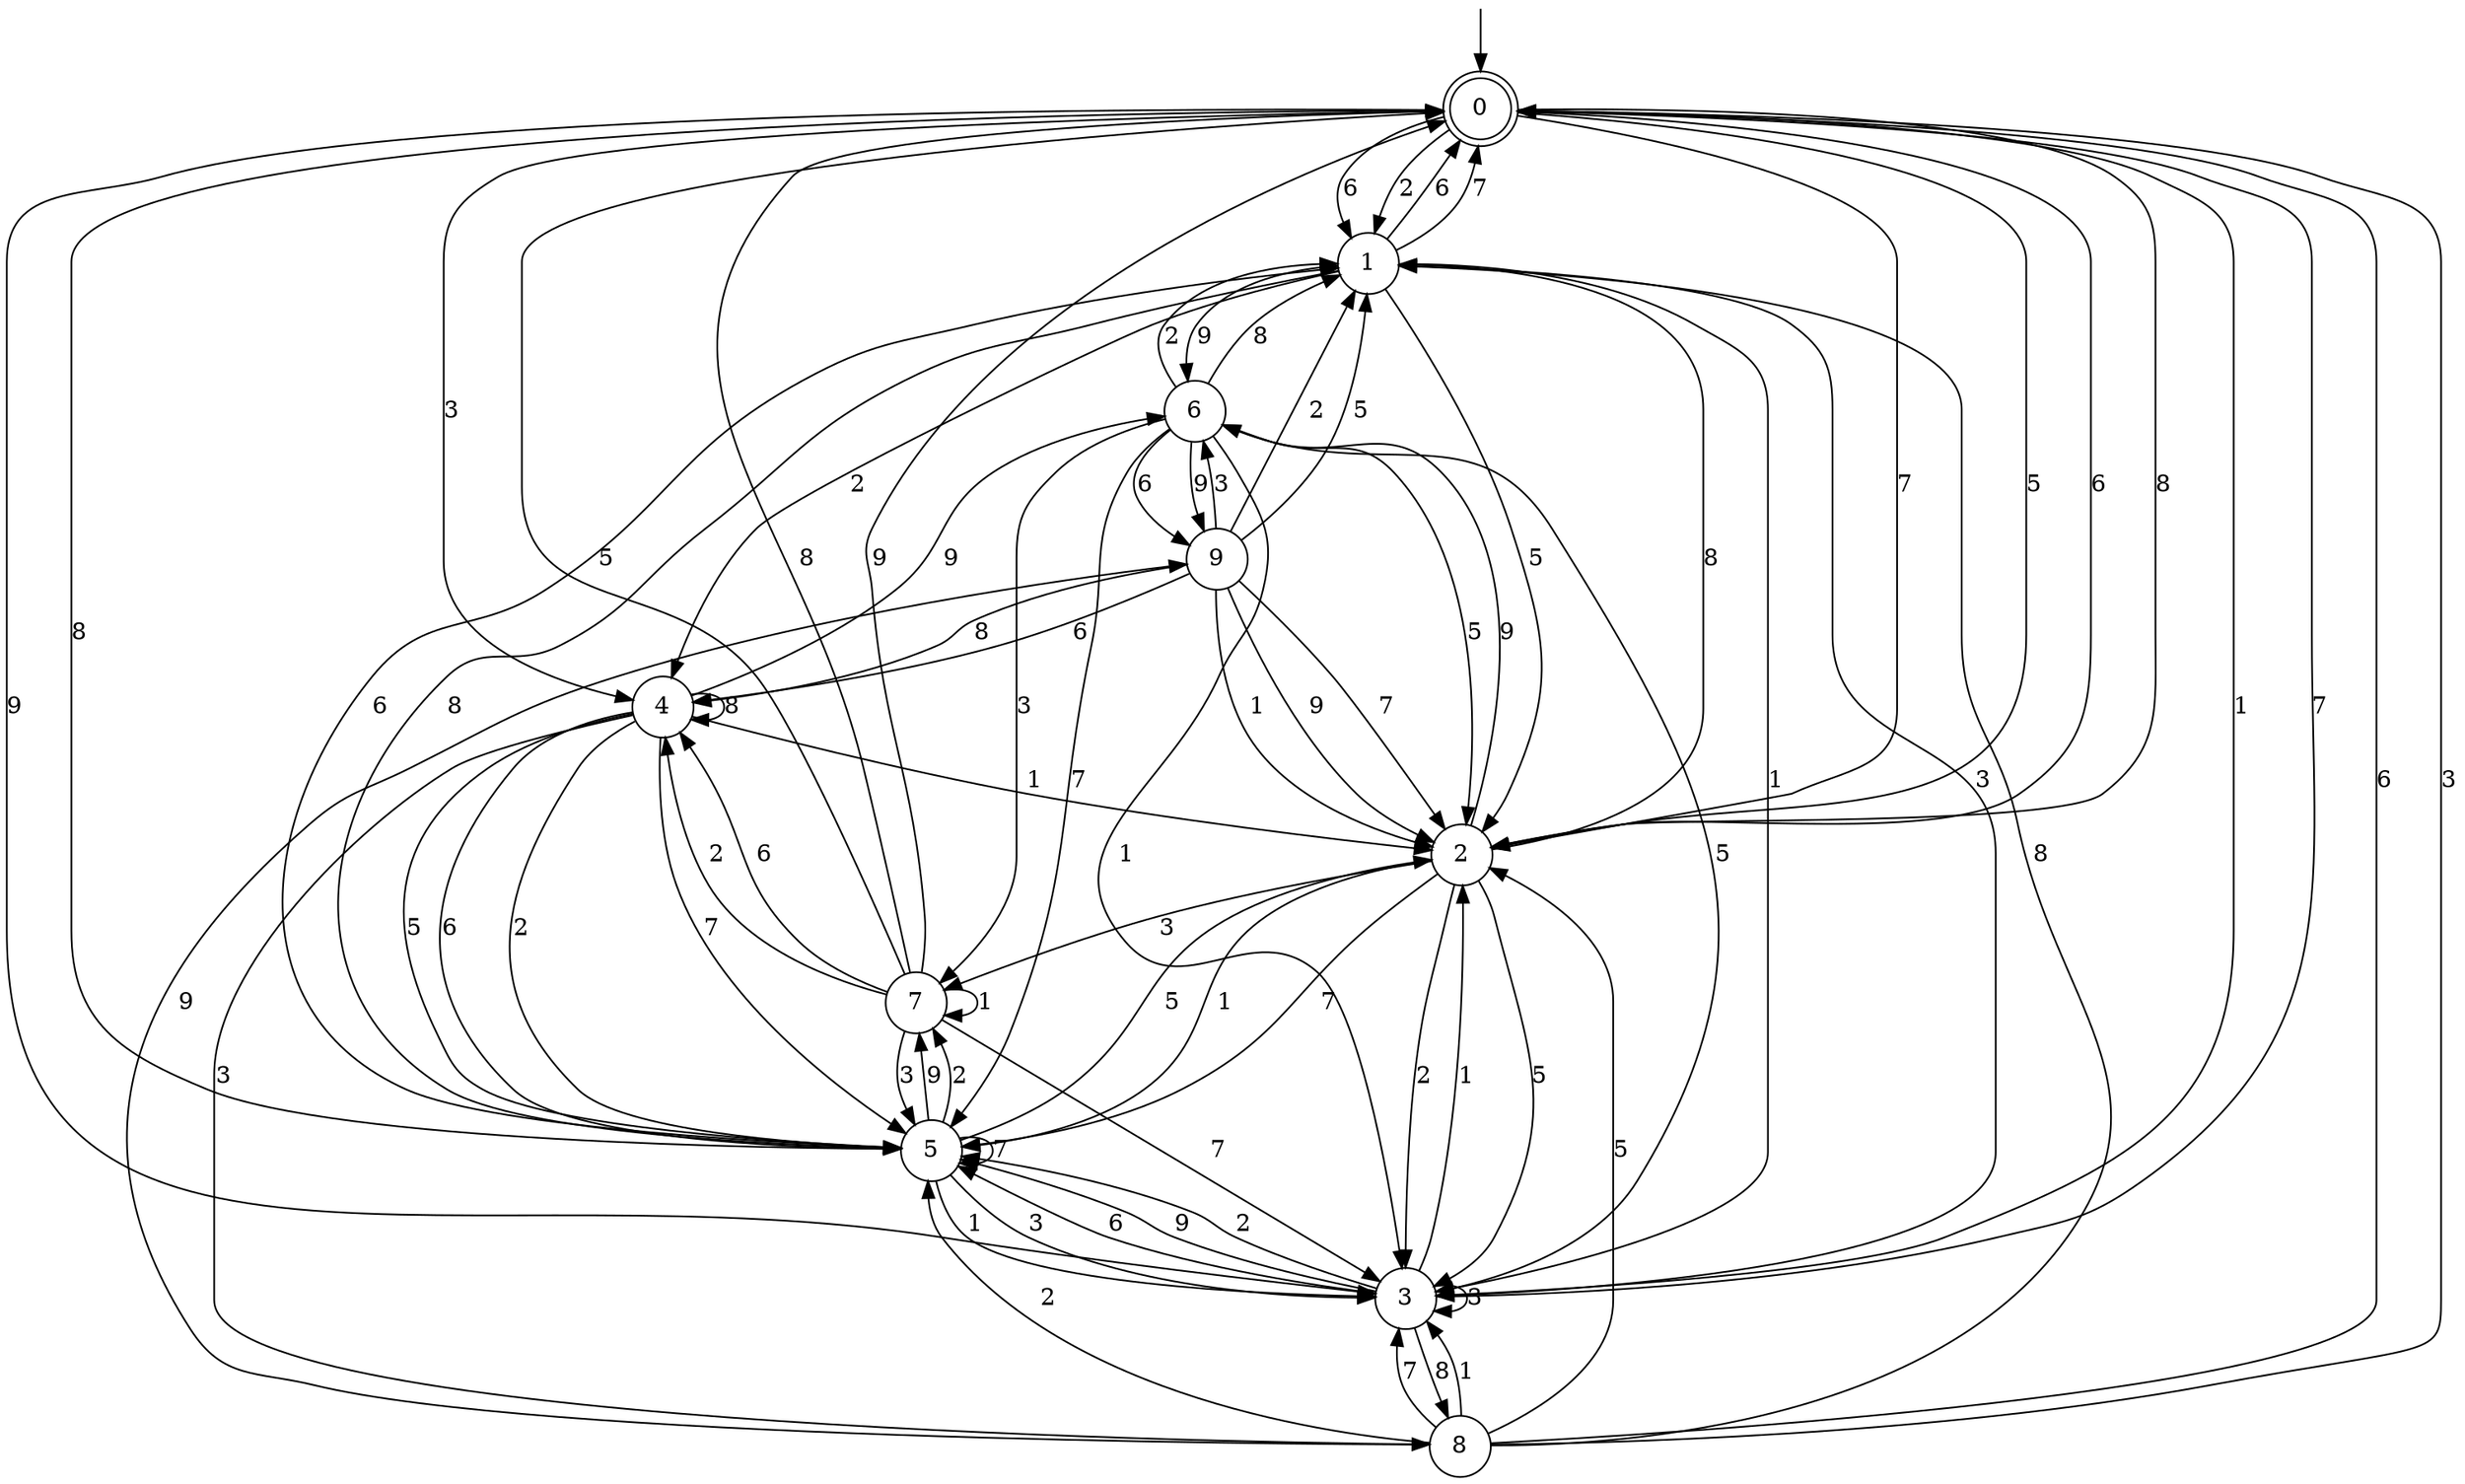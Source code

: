 digraph g {

	s0 [shape="doublecircle" label="0"];
	s1 [shape="circle" label="1"];
	s2 [shape="circle" label="2"];
	s3 [shape="circle" label="3"];
	s4 [shape="circle" label="4"];
	s5 [shape="circle" label="5"];
	s6 [shape="circle" label="6"];
	s7 [shape="circle" label="7"];
	s8 [shape="circle" label="8"];
	s9 [shape="circle" label="9"];
	s0 -> s1 [label="6"];
	s0 -> s2 [label="8"];
	s0 -> s3 [label="9"];
	s0 -> s1 [label="2"];
	s0 -> s4 [label="3"];
	s0 -> s3 [label="1"];
	s0 -> s2 [label="7"];
	s0 -> s2 [label="5"];
	s1 -> s0 [label="6"];
	s1 -> s5 [label="8"];
	s1 -> s6 [label="9"];
	s1 -> s4 [label="2"];
	s1 -> s3 [label="3"];
	s1 -> s3 [label="1"];
	s1 -> s0 [label="7"];
	s1 -> s2 [label="5"];
	s2 -> s0 [label="6"];
	s2 -> s1 [label="8"];
	s2 -> s6 [label="9"];
	s2 -> s3 [label="2"];
	s2 -> s7 [label="3"];
	s2 -> s5 [label="1"];
	s2 -> s5 [label="7"];
	s2 -> s3 [label="5"];
	s3 -> s5 [label="6"];
	s3 -> s8 [label="8"];
	s3 -> s5 [label="9"];
	s3 -> s5 [label="2"];
	s3 -> s3 [label="3"];
	s3 -> s2 [label="1"];
	s3 -> s0 [label="7"];
	s3 -> s6 [label="5"];
	s4 -> s5 [label="6"];
	s4 -> s4 [label="8"];
	s4 -> s6 [label="9"];
	s4 -> s5 [label="2"];
	s4 -> s8 [label="3"];
	s4 -> s2 [label="1"];
	s4 -> s5 [label="7"];
	s4 -> s5 [label="5"];
	s5 -> s1 [label="6"];
	s5 -> s0 [label="8"];
	s5 -> s7 [label="9"];
	s5 -> s7 [label="2"];
	s5 -> s3 [label="3"];
	s5 -> s3 [label="1"];
	s5 -> s5 [label="7"];
	s5 -> s2 [label="5"];
	s6 -> s9 [label="6"];
	s6 -> s1 [label="8"];
	s6 -> s9 [label="9"];
	s6 -> s1 [label="2"];
	s6 -> s7 [label="3"];
	s6 -> s3 [label="1"];
	s6 -> s5 [label="7"];
	s6 -> s2 [label="5"];
	s7 -> s4 [label="6"];
	s7 -> s0 [label="8"];
	s7 -> s0 [label="9"];
	s7 -> s4 [label="2"];
	s7 -> s5 [label="3"];
	s7 -> s7 [label="1"];
	s7 -> s3 [label="7"];
	s7 -> s0 [label="5"];
	s8 -> s0 [label="6"];
	s8 -> s1 [label="8"];
	s8 -> s9 [label="9"];
	s8 -> s5 [label="2"];
	s8 -> s0 [label="3"];
	s8 -> s3 [label="1"];
	s8 -> s3 [label="7"];
	s8 -> s2 [label="5"];
	s9 -> s4 [label="6"];
	s9 -> s4 [label="8"];
	s9 -> s2 [label="9"];
	s9 -> s1 [label="2"];
	s9 -> s6 [label="3"];
	s9 -> s2 [label="1"];
	s9 -> s2 [label="7"];
	s9 -> s1 [label="5"];

__start0 [label="" shape="none" width="0" height="0"];
__start0 -> s0;

}
